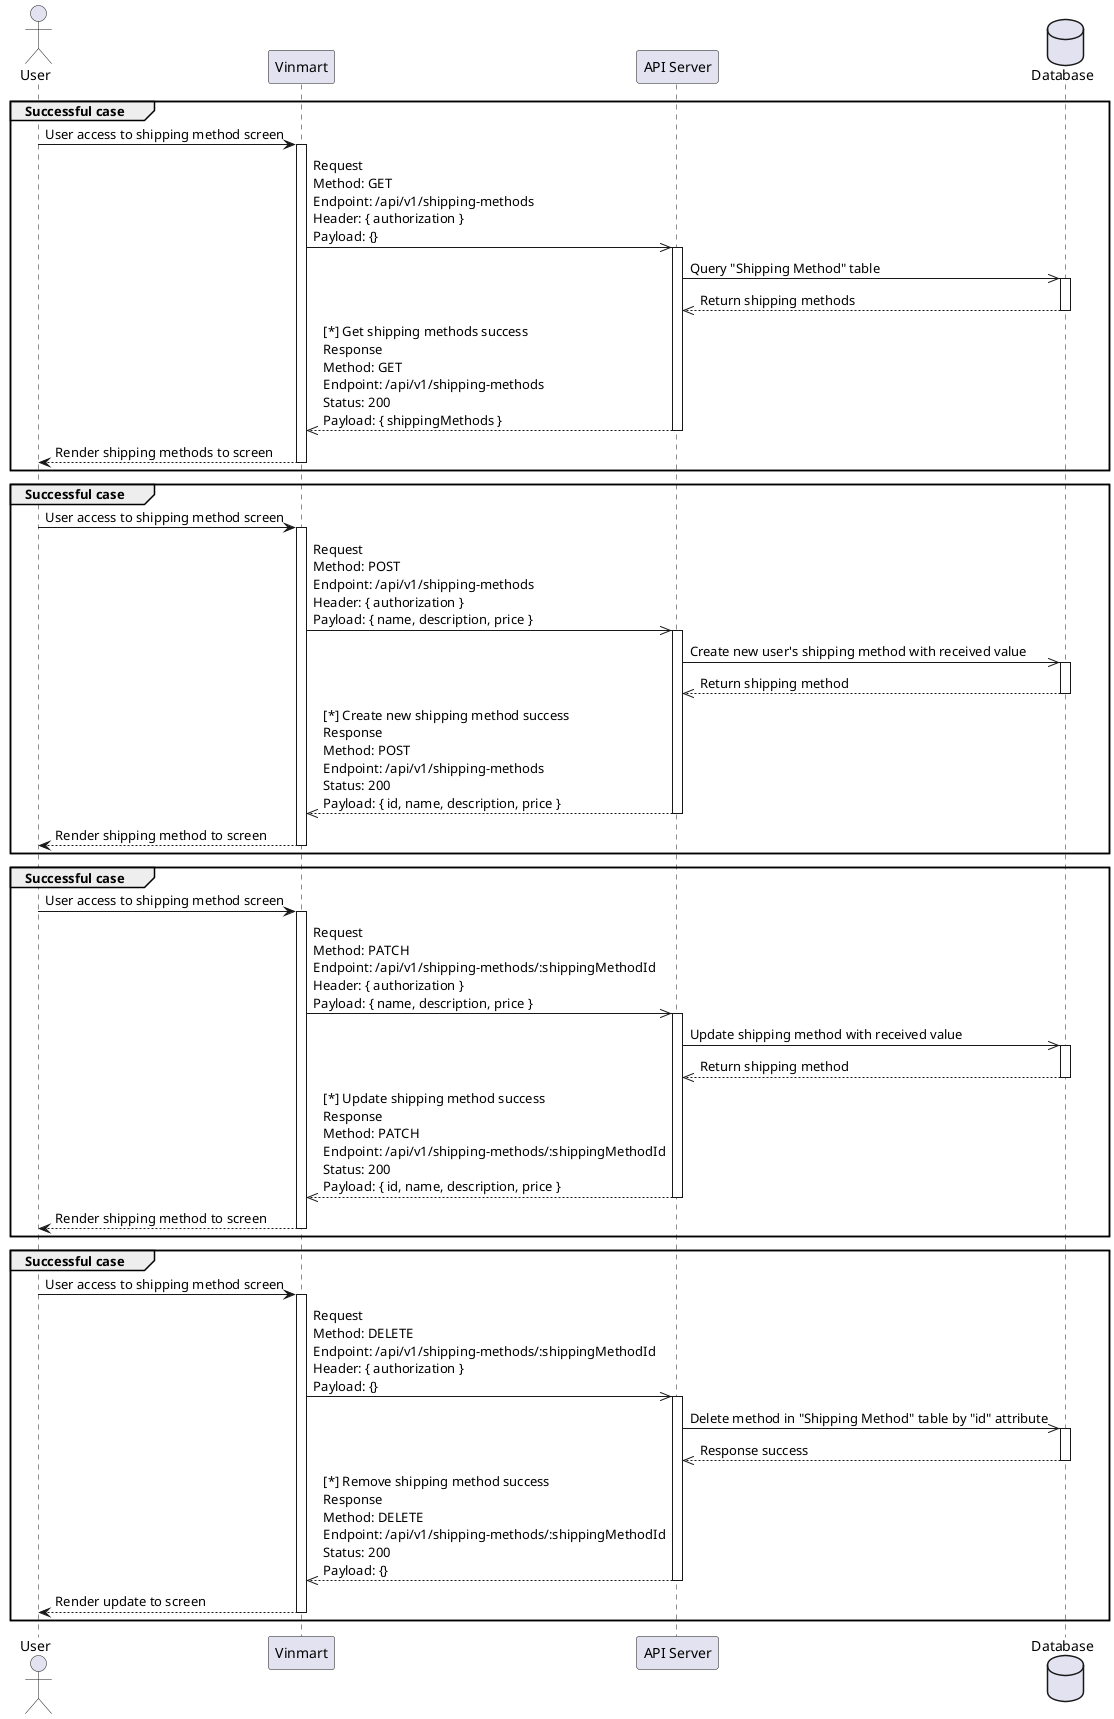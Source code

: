 @startuml

actor User as user
participant "Vinmart" as vinmart
participant "API Server" as apiServer
database Database as database

group Successful case

user -> vinmart : User access to shipping method screen

activate vinmart

vinmart ->> apiServer : Request\nMethod: GET \nEndpoint: /api/v1/shipping-methods\nHeader: { authorization }\nPayload: {}

activate apiServer

apiServer ->> database : Query "Shipping Method" table

activate database

database -->> apiServer : Return shipping methods

deactivate database

apiServer -->> vinmart : [*] Get shipping methods success\nResponse\nMethod: GET \nEndpoint: /api/v1/shipping-methods\nStatus: 200\nPayload: { shippingMethods }

deactivate apiServer

vinmart --> user : Render shipping methods to screen 

deactivate vinmart

end

group Successful case

user -> vinmart : User access to shipping method screen

activate vinmart

vinmart ->> apiServer : Request\nMethod: POST \nEndpoint: /api/v1/shipping-methods\nHeader: { authorization }\nPayload: { name, description, price }

activate apiServer

apiServer ->> database : Create new user's shipping method with received value

activate database

database -->> apiServer : Return shipping method

deactivate database

apiServer -->> vinmart : [*] Create new shipping method success\nResponse\nMethod: POST \nEndpoint: /api/v1/shipping-methods\nStatus: 200\nPayload: { id, name, description, price }

deactivate apiServer

vinmart --> user : Render shipping method to screen 

deactivate vinmart

end

group Successful case

user -> vinmart : User access to shipping method screen

activate vinmart

vinmart ->> apiServer : Request\nMethod: PATCH \nEndpoint: /api/v1/shipping-methods/:shippingMethodId\nHeader: { authorization }\nPayload: { name, description, price }

activate apiServer

apiServer ->> database : Update shipping method with received value

activate database

database -->> apiServer : Return shipping method

deactivate database

apiServer -->> vinmart : [*] Update shipping method success\nResponse\nMethod: PATCH \nEndpoint: /api/v1/shipping-methods/:shippingMethodId\nStatus: 200\nPayload: { id, name, description, price }

deactivate apiServer

vinmart --> user : Render shipping method to screen 

deactivate vinmart

end

group Successful case

user -> vinmart : User access to shipping method screen

activate vinmart

vinmart ->> apiServer : Request\nMethod: DELETE \nEndpoint: /api/v1/shipping-methods/:shippingMethodId\nHeader: { authorization }\nPayload: {}

activate apiServer

apiServer ->> database : Delete method in "Shipping Method" table by "id" attribute

activate database

database -->> apiServer : Response success

deactivate database

apiServer -->> vinmart : [*] Remove shipping method success\nResponse\nMethod: DELETE \nEndpoint: /api/v1/shipping-methods/:shippingMethodId\nStatus: 200\nPayload: {}

deactivate apiServer

vinmart --> user : Render update to screen

deactivate vinmart

end

@enduml